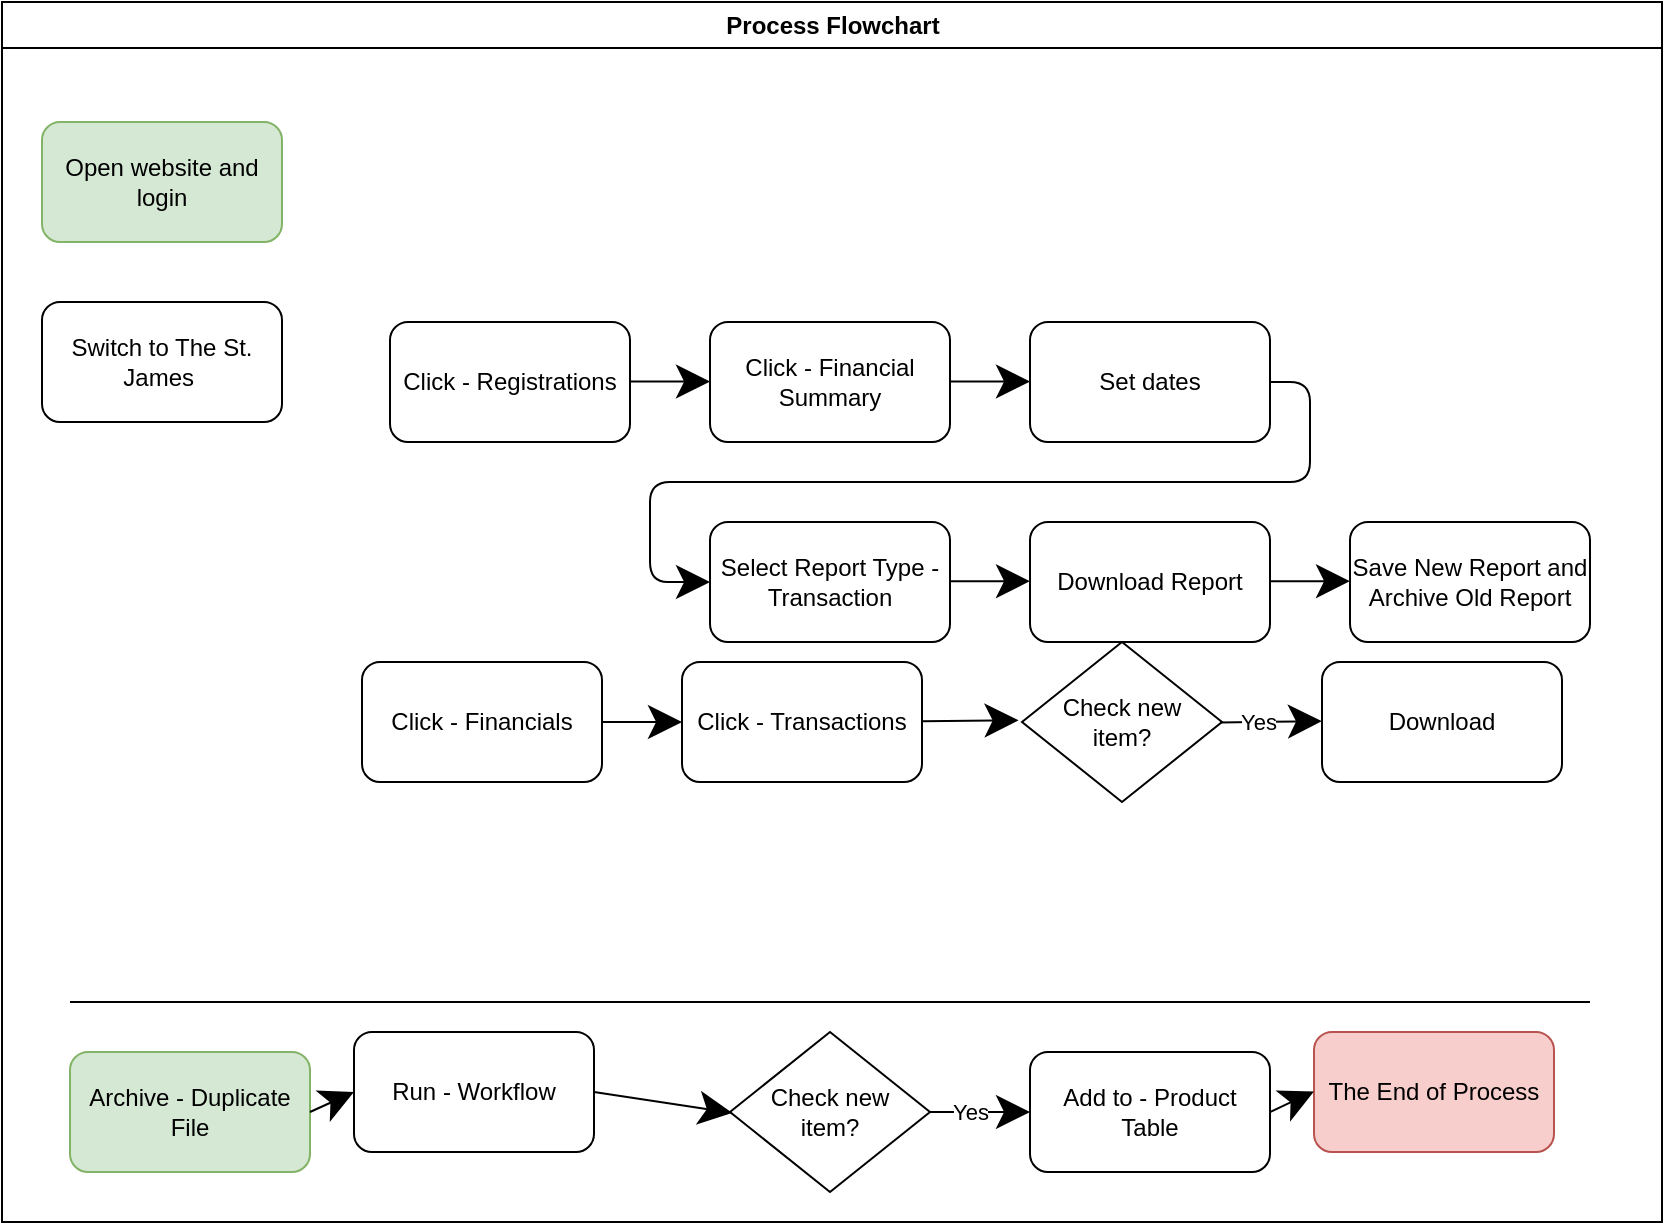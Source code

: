 <mxfile version="15.3.8" type="github">
  <diagram id="yrwJ79pY2U_M7IX4hyEz" name="Page-1">
    <mxGraphModel dx="1185" dy="588" grid="1" gridSize="10" guides="1" tooltips="1" connect="1" arrows="1" fold="1" page="1" pageScale="1" pageWidth="827" pageHeight="1169" math="0" shadow="0">
      <root>
        <mxCell id="0" />
        <mxCell id="1" parent="0" />
        <mxCell id="PffhKxPDjOd2nog8AbZu-3" value="Click - Registrations" style="rounded=1;whiteSpace=wrap;html=1;hachureGap=4;pointerEvents=0;" parent="1" vertex="1">
          <mxGeometry x="194" y="230" width="120" height="60" as="geometry" />
        </mxCell>
        <mxCell id="PffhKxPDjOd2nog8AbZu-4" value="Click - Financial Summary" style="rounded=1;whiteSpace=wrap;html=1;hachureGap=4;pointerEvents=0;" parent="1" vertex="1">
          <mxGeometry x="354" y="230" width="120" height="60" as="geometry" />
        </mxCell>
        <mxCell id="PffhKxPDjOd2nog8AbZu-5" value="Set dates" style="rounded=1;whiteSpace=wrap;html=1;hachureGap=4;pointerEvents=0;" parent="1" vertex="1">
          <mxGeometry x="514" y="230" width="120" height="60" as="geometry" />
        </mxCell>
        <mxCell id="PffhKxPDjOd2nog8AbZu-10" value="Select Report Type - Transaction" style="rounded=1;whiteSpace=wrap;html=1;hachureGap=4;pointerEvents=0;" parent="1" vertex="1">
          <mxGeometry x="354" y="330" width="120" height="60" as="geometry" />
        </mxCell>
        <mxCell id="PffhKxPDjOd2nog8AbZu-11" value="Download Report" style="rounded=1;whiteSpace=wrap;html=1;hachureGap=4;pointerEvents=0;" parent="1" vertex="1">
          <mxGeometry x="514" y="330" width="120" height="60" as="geometry" />
        </mxCell>
        <mxCell id="PffhKxPDjOd2nog8AbZu-12" value="Save New Report and&lt;br&gt;Archive Old Report" style="rounded=1;whiteSpace=wrap;html=1;hachureGap=4;pointerEvents=0;" parent="1" vertex="1">
          <mxGeometry x="674" y="330" width="120" height="60" as="geometry" />
        </mxCell>
        <mxCell id="PffhKxPDjOd2nog8AbZu-27" value="" style="endArrow=none;html=1;startSize=14;endSize=14;sourcePerimeterSpacing=8;targetPerimeterSpacing=8;" parent="1" edge="1">
          <mxGeometry width="50" height="50" relative="1" as="geometry">
            <mxPoint x="34" y="570" as="sourcePoint" />
            <mxPoint x="794" y="570" as="targetPoint" />
          </mxGeometry>
        </mxCell>
        <mxCell id="PffhKxPDjOd2nog8AbZu-29" value="Archive - Duplicate File" style="rounded=1;whiteSpace=wrap;html=1;hachureGap=4;pointerEvents=0;fillColor=#d5e8d4;strokeColor=#82b366;" parent="1" vertex="1">
          <mxGeometry x="34" y="595" width="120" height="60" as="geometry" />
        </mxCell>
        <mxCell id="PffhKxPDjOd2nog8AbZu-32" value="Add to - Product Table" style="rounded=1;whiteSpace=wrap;html=1;hachureGap=4;pointerEvents=0;" parent="1" vertex="1">
          <mxGeometry x="514" y="595" width="120" height="60" as="geometry" />
        </mxCell>
        <mxCell id="PffhKxPDjOd2nog8AbZu-38" value="" style="endArrow=classic;html=1;startSize=14;endSize=14;sourcePerimeterSpacing=8;targetPerimeterSpacing=8;exitX=1;exitY=0.5;exitDx=0;exitDy=0;entryX=0;entryY=0.5;entryDx=0;entryDy=0;" parent="1" edge="1">
          <mxGeometry width="50" height="50" relative="1" as="geometry">
            <mxPoint x="314" y="259.8" as="sourcePoint" />
            <mxPoint x="354" y="259.8" as="targetPoint" />
          </mxGeometry>
        </mxCell>
        <mxCell id="PffhKxPDjOd2nog8AbZu-39" value="" style="endArrow=classic;html=1;startSize=14;endSize=14;sourcePerimeterSpacing=8;targetPerimeterSpacing=8;exitX=1;exitY=0.5;exitDx=0;exitDy=0;entryX=0;entryY=0.5;entryDx=0;entryDy=0;" parent="1" edge="1">
          <mxGeometry width="50" height="50" relative="1" as="geometry">
            <mxPoint x="474" y="259.76" as="sourcePoint" />
            <mxPoint x="514" y="259.76" as="targetPoint" />
          </mxGeometry>
        </mxCell>
        <mxCell id="PffhKxPDjOd2nog8AbZu-40" value="" style="endArrow=classic;html=1;startSize=14;endSize=14;sourcePerimeterSpacing=8;targetPerimeterSpacing=8;exitX=1;exitY=0.5;exitDx=0;exitDy=0;entryX=0;entryY=0.5;entryDx=0;entryDy=0;" parent="1" target="PffhKxPDjOd2nog8AbZu-10" edge="1">
          <mxGeometry width="50" height="50" relative="1" as="geometry">
            <mxPoint x="634.0" y="260" as="sourcePoint" />
            <mxPoint x="514" y="360" as="targetPoint" />
            <Array as="points">
              <mxPoint x="654" y="260" />
              <mxPoint x="654" y="310" />
              <mxPoint x="324" y="310" />
              <mxPoint x="324" y="360" />
            </Array>
          </mxGeometry>
        </mxCell>
        <mxCell id="PffhKxPDjOd2nog8AbZu-44" value="" style="endArrow=classic;html=1;startSize=14;endSize=14;sourcePerimeterSpacing=8;targetPerimeterSpacing=8;exitX=1;exitY=0.5;exitDx=0;exitDy=0;entryX=0;entryY=0.5;entryDx=0;entryDy=0;" parent="1" edge="1">
          <mxGeometry width="50" height="50" relative="1" as="geometry">
            <mxPoint x="474" y="359.58" as="sourcePoint" />
            <mxPoint x="514" y="359.58" as="targetPoint" />
          </mxGeometry>
        </mxCell>
        <mxCell id="PffhKxPDjOd2nog8AbZu-45" value="" style="endArrow=classic;html=1;startSize=14;endSize=14;sourcePerimeterSpacing=8;targetPerimeterSpacing=8;exitX=1;exitY=0.5;exitDx=0;exitDy=0;entryX=0;entryY=0.5;entryDx=0;entryDy=0;" parent="1" edge="1">
          <mxGeometry width="50" height="50" relative="1" as="geometry">
            <mxPoint x="634" y="359.58" as="sourcePoint" />
            <mxPoint x="674" y="359.58" as="targetPoint" />
          </mxGeometry>
        </mxCell>
        <mxCell id="PffhKxPDjOd2nog8AbZu-53" value="Check new &lt;br&gt;item?" style="rhombus;whiteSpace=wrap;html=1;hachureGap=4;pointerEvents=0;" parent="1" vertex="1">
          <mxGeometry x="364" y="585" width="100" height="80" as="geometry" />
        </mxCell>
        <mxCell id="PffhKxPDjOd2nog8AbZu-54" value="" style="endArrow=classic;html=1;startSize=14;endSize=14;sourcePerimeterSpacing=8;targetPerimeterSpacing=8;exitX=1;exitY=0.5;exitDx=0;exitDy=0;entryX=0.012;entryY=0.506;entryDx=0;entryDy=0;entryPerimeter=0;" parent="1" source="PffhKxPDjOd2nog8AbZu-30" target="PffhKxPDjOd2nog8AbZu-53" edge="1">
          <mxGeometry width="50" height="50" relative="1" as="geometry">
            <mxPoint x="314" y="634.58" as="sourcePoint" />
            <mxPoint x="362" y="624" as="targetPoint" />
            <Array as="points" />
          </mxGeometry>
        </mxCell>
        <mxCell id="PffhKxPDjOd2nog8AbZu-57" value="" style="endArrow=classic;html=1;startSize=14;endSize=14;sourcePerimeterSpacing=8;targetPerimeterSpacing=8;exitX=1;exitY=0.5;exitDx=0;exitDy=0;entryX=0;entryY=0.5;entryDx=0;entryDy=0;" parent="1" source="PffhKxPDjOd2nog8AbZu-53" target="PffhKxPDjOd2nog8AbZu-32" edge="1">
          <mxGeometry width="50" height="50" relative="1" as="geometry">
            <mxPoint x="465.7" y="635.17" as="sourcePoint" />
            <mxPoint x="514" y="634.71" as="targetPoint" />
          </mxGeometry>
        </mxCell>
        <mxCell id="PffhKxPDjOd2nog8AbZu-58" value="Yes" style="edgeLabel;align=center;verticalAlign=middle;resizable=0;points=[];labelBorderColor=none;html=1;" parent="PffhKxPDjOd2nog8AbZu-57" vertex="1" connectable="0">
          <mxGeometry x="-0.512" y="1" relative="1" as="geometry">
            <mxPoint x="8" y="1" as="offset" />
          </mxGeometry>
        </mxCell>
        <mxCell id="PffhKxPDjOd2nog8AbZu-59" value="" style="endArrow=classic;html=1;startSize=14;endSize=14;sourcePerimeterSpacing=8;targetPerimeterSpacing=8;entryX=0;entryY=0.5;entryDx=0;entryDy=0;exitX=1;exitY=0.5;exitDx=0;exitDy=0;" parent="1" source="PffhKxPDjOd2nog8AbZu-29" target="PffhKxPDjOd2nog8AbZu-30" edge="1">
          <mxGeometry width="50" height="50" relative="1" as="geometry">
            <mxPoint x="160" y="640" as="sourcePoint" />
            <mxPoint x="194.0" y="624.5" as="targetPoint" />
          </mxGeometry>
        </mxCell>
        <mxCell id="PffhKxPDjOd2nog8AbZu-61" value="Process Flowchart" style="swimlane;hachureGap=4;pointerEvents=0;html=1;" parent="1" vertex="1">
          <mxGeometry y="70" width="830" height="610" as="geometry">
            <mxRectangle x="20" y="90" width="140" height="23" as="alternateBounds" />
          </mxGeometry>
        </mxCell>
        <mxCell id="PffhKxPDjOd2nog8AbZu-67" value="The End of Process" style="rounded=1;whiteSpace=wrap;html=1;hachureGap=4;pointerEvents=0;fillColor=#f8cecc;strokeColor=#b85450;" parent="PffhKxPDjOd2nog8AbZu-61" vertex="1">
          <mxGeometry x="656" y="515" width="120" height="60" as="geometry" />
        </mxCell>
        <mxCell id="PffhKxPDjOd2nog8AbZu-30" value="Run - Workflow" style="rounded=1;whiteSpace=wrap;html=1;hachureGap=4;pointerEvents=0;" parent="PffhKxPDjOd2nog8AbZu-61" vertex="1">
          <mxGeometry x="176" y="515" width="120" height="60" as="geometry" />
        </mxCell>
        <mxCell id="PffhKxPDjOd2nog8AbZu-68" value="" style="endArrow=classic;html=1;startSize=14;endSize=14;sourcePerimeterSpacing=8;targetPerimeterSpacing=8;entryX=-0.017;entryY=0.489;entryDx=0;entryDy=0;entryPerimeter=0;exitX=1;exitY=0.5;exitDx=0;exitDy=0;" parent="PffhKxPDjOd2nog8AbZu-61" source="PffhKxPDjOd2nog8AbZu-32" edge="1">
          <mxGeometry width="50" height="50" relative="1" as="geometry">
            <mxPoint x="626" y="550" as="sourcePoint" />
            <mxPoint x="656.0" y="544.76" as="targetPoint" />
          </mxGeometry>
        </mxCell>
        <mxCell id="PffhKxPDjOd2nog8AbZu-2" value="Switch to The St. James&amp;nbsp;" style="rounded=1;whiteSpace=wrap;html=1;hachureGap=4;pointerEvents=0;" parent="PffhKxPDjOd2nog8AbZu-61" vertex="1">
          <mxGeometry x="20" y="150" width="120" height="60" as="geometry" />
        </mxCell>
        <mxCell id="PffhKxPDjOd2nog8AbZu-17" value="Click - Financials" style="rounded=1;whiteSpace=wrap;html=1;hachureGap=4;pointerEvents=0;" parent="PffhKxPDjOd2nog8AbZu-61" vertex="1">
          <mxGeometry x="180" y="330" width="120" height="60" as="geometry" />
        </mxCell>
        <mxCell id="PffhKxPDjOd2nog8AbZu-19" value="Click - Transactions" style="rounded=1;whiteSpace=wrap;html=1;hachureGap=4;pointerEvents=0;" parent="PffhKxPDjOd2nog8AbZu-61" vertex="1">
          <mxGeometry x="340" y="330" width="120" height="60" as="geometry" />
        </mxCell>
        <mxCell id="PffhKxPDjOd2nog8AbZu-21" value="Check new &lt;br&gt;item?" style="rhombus;whiteSpace=wrap;html=1;hachureGap=4;pointerEvents=0;" parent="PffhKxPDjOd2nog8AbZu-61" vertex="1">
          <mxGeometry x="510" y="320" width="100" height="80" as="geometry" />
        </mxCell>
        <mxCell id="PffhKxPDjOd2nog8AbZu-26" value="Download" style="rounded=1;whiteSpace=wrap;html=1;hachureGap=4;pointerEvents=0;" parent="PffhKxPDjOd2nog8AbZu-61" vertex="1">
          <mxGeometry x="660" y="330" width="120" height="60" as="geometry" />
        </mxCell>
        <mxCell id="PffhKxPDjOd2nog8AbZu-49" value="" style="endArrow=classic;html=1;startSize=14;endSize=14;sourcePerimeterSpacing=8;targetPerimeterSpacing=8;entryX=0;entryY=0.5;entryDx=0;entryDy=0;exitX=1;exitY=0.5;exitDx=0;exitDy=0;" parent="PffhKxPDjOd2nog8AbZu-61" source="PffhKxPDjOd2nog8AbZu-17" target="PffhKxPDjOd2nog8AbZu-19" edge="1">
          <mxGeometry width="50" height="50" relative="1" as="geometry">
            <mxPoint x="470" y="320" as="sourcePoint" />
            <mxPoint x="510" y="289.58" as="targetPoint" />
          </mxGeometry>
        </mxCell>
        <mxCell id="PffhKxPDjOd2nog8AbZu-50" value="" style="endArrow=classic;html=1;startSize=14;endSize=14;sourcePerimeterSpacing=8;targetPerimeterSpacing=8;exitX=1;exitY=0.5;exitDx=0;exitDy=0;entryX=-0.017;entryY=0.489;entryDx=0;entryDy=0;entryPerimeter=0;" parent="PffhKxPDjOd2nog8AbZu-61" target="PffhKxPDjOd2nog8AbZu-21" edge="1">
          <mxGeometry width="50" height="50" relative="1" as="geometry">
            <mxPoint x="460" y="359.58" as="sourcePoint" />
            <mxPoint x="500" y="359.58" as="targetPoint" />
          </mxGeometry>
        </mxCell>
        <mxCell id="PffhKxPDjOd2nog8AbZu-51" value="" style="endArrow=classic;html=1;startSize=14;endSize=14;sourcePerimeterSpacing=8;targetPerimeterSpacing=8;exitX=0.991;exitY=0.503;exitDx=0;exitDy=0;entryX=0;entryY=0.5;entryDx=0;entryDy=0;exitPerimeter=0;" parent="PffhKxPDjOd2nog8AbZu-61" source="PffhKxPDjOd2nog8AbZu-21" edge="1">
          <mxGeometry width="50" height="50" relative="1" as="geometry">
            <mxPoint x="620" y="359.58" as="sourcePoint" />
            <mxPoint x="660" y="359.58" as="targetPoint" />
          </mxGeometry>
        </mxCell>
        <mxCell id="PffhKxPDjOd2nog8AbZu-52" value="Yes" style="edgeLabel;html=1;align=center;verticalAlign=middle;resizable=0;points=[];labelBorderColor=none;" parent="PffhKxPDjOd2nog8AbZu-51" vertex="1" connectable="0">
          <mxGeometry x="-0.458" relative="1" as="geometry">
            <mxPoint x="5" as="offset" />
          </mxGeometry>
        </mxCell>
        <mxCell id="PffhKxPDjOd2nog8AbZu-1" value="Open website and login" style="rounded=1;whiteSpace=wrap;html=1;hachureGap=4;pointerEvents=0;fillColor=#d5e8d4;strokeColor=#82b366;" parent="PffhKxPDjOd2nog8AbZu-61" vertex="1">
          <mxGeometry x="20" y="60" width="120" height="60" as="geometry" />
        </mxCell>
      </root>
    </mxGraphModel>
  </diagram>
</mxfile>

